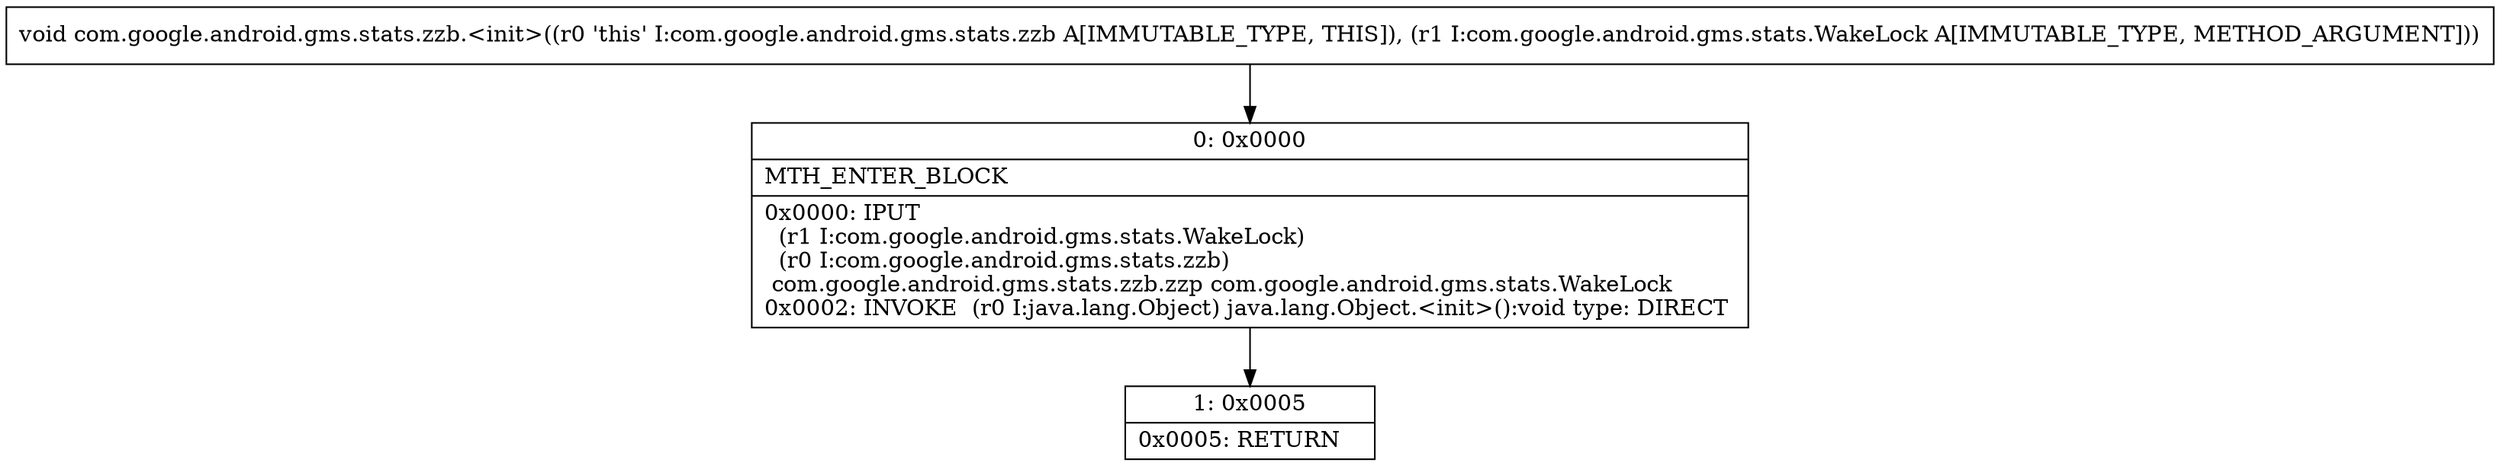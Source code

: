 digraph "CFG forcom.google.android.gms.stats.zzb.\<init\>(Lcom\/google\/android\/gms\/stats\/WakeLock;)V" {
Node_0 [shape=record,label="{0\:\ 0x0000|MTH_ENTER_BLOCK\l|0x0000: IPUT  \l  (r1 I:com.google.android.gms.stats.WakeLock)\l  (r0 I:com.google.android.gms.stats.zzb)\l com.google.android.gms.stats.zzb.zzp com.google.android.gms.stats.WakeLock \l0x0002: INVOKE  (r0 I:java.lang.Object) java.lang.Object.\<init\>():void type: DIRECT \l}"];
Node_1 [shape=record,label="{1\:\ 0x0005|0x0005: RETURN   \l}"];
MethodNode[shape=record,label="{void com.google.android.gms.stats.zzb.\<init\>((r0 'this' I:com.google.android.gms.stats.zzb A[IMMUTABLE_TYPE, THIS]), (r1 I:com.google.android.gms.stats.WakeLock A[IMMUTABLE_TYPE, METHOD_ARGUMENT])) }"];
MethodNode -> Node_0;
Node_0 -> Node_1;
}

